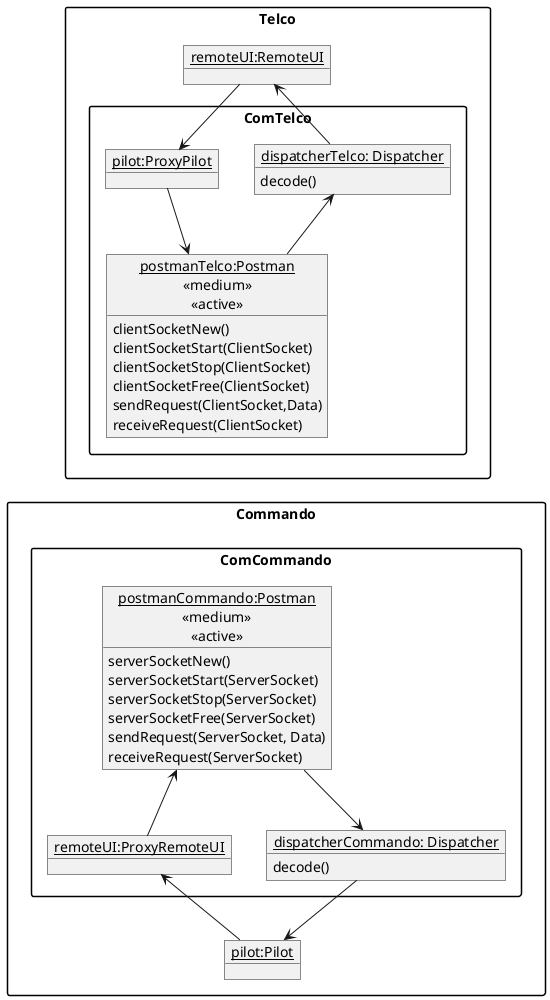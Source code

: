 @startuml

skinparam monochrome true
skinparam packageStyle rect
skinparam shadowing false
skinparam classAttributeIconSize 0

package Telco {
    package ComTelco {
        object "<u>pilot:ProxyPilot</u>" as proxyPilot
        object "<u>dispatcherTelco: Dispatcher</u>" as dispatcherTelco
        object "<u>postmanTelco:Postman</u>\n<<medium>>\n<<active>>" as postmanTelco
    }
    
    object "<u>remoteUI:RemoteUI</u>" as remoteUI
}




package Commando {
    package ComCommando {
        object "<u>remoteUI:ProxyRemoteUI</u>" as proxyRemoteUI
        object "<u>dispatcherCommando: Dispatcher</u>" as dispatcherCommando
        object "<u>postmanCommando:Postman</u>\n<<medium>>\n<<active>>" as postmanCommando
    }

    object "<u>pilot:Pilot</u>" as pilot
}

postmanCommando : serverSocketNew()\nserverSocketStart(ServerSocket)\nserverSocketStop(ServerSocket)\nserverSocketFree(ServerSocket)\nsendRequest(ServerSocket, Data)\nreceiveRequest(ServerSocket)
postmanTelco : clientSocketNew()\nclientSocketStart(ClientSocket)\nclientSocketStop(ClientSocket)\nclientSocketFree(ClientSocket)\nsendRequest(ClientSocket,Data)\nreceiveRequest(ClientSocket)
dispatcherTelco : decode()
dispatcherCommando : decode()


remoteUI -down-> proxyPilot
dispatcherTelco -up-> remoteUI
proxyPilot -down-> postmanTelco
postmanTelco -up-> dispatcherTelco
proxyRemoteUI -up-> postmanCommando
postmanTelco <-[hidden]-> postmanCommando
postmanCommando -down-> dispatcherCommando
dispatcherCommando -down-> pilot
pilot -up-> proxyRemoteUI

@enduml
